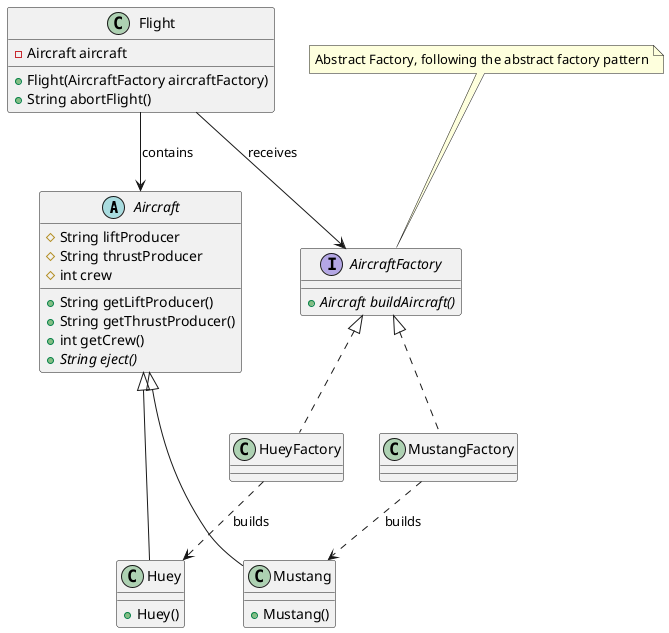 @startuml Factory Pattern
abstract class Aircraft{
    # String liftProducer
    # String thrustProducer
    # int crew
    + String getLiftProducer()
    + String getThrustProducer()
    + int getCrew()
    + {abstract} String eject()
}

interface AircraftFactory{
    + {abstract} Aircraft buildAircraft()
}

class Huey extends Aircraft {
    + Huey()
}

class Mustang extends Aircraft {
    + Mustang()
}

class HueyFactory implements AircraftFactory {

}

class MustangFactory implements AircraftFactory {

}

class Flight {
    - Aircraft aircraft
    + Flight(AircraftFactory aircraftFactory)
    + String abortFlight()
}

HueyFactory ..> Huey : builds
MustangFactory ..> Mustang : builds
Flight --> Aircraft : contains
Flight --> AircraftFactory : receives
note top of AircraftFactory : Abstract Factory, following the abstract factory pattern
@enduml